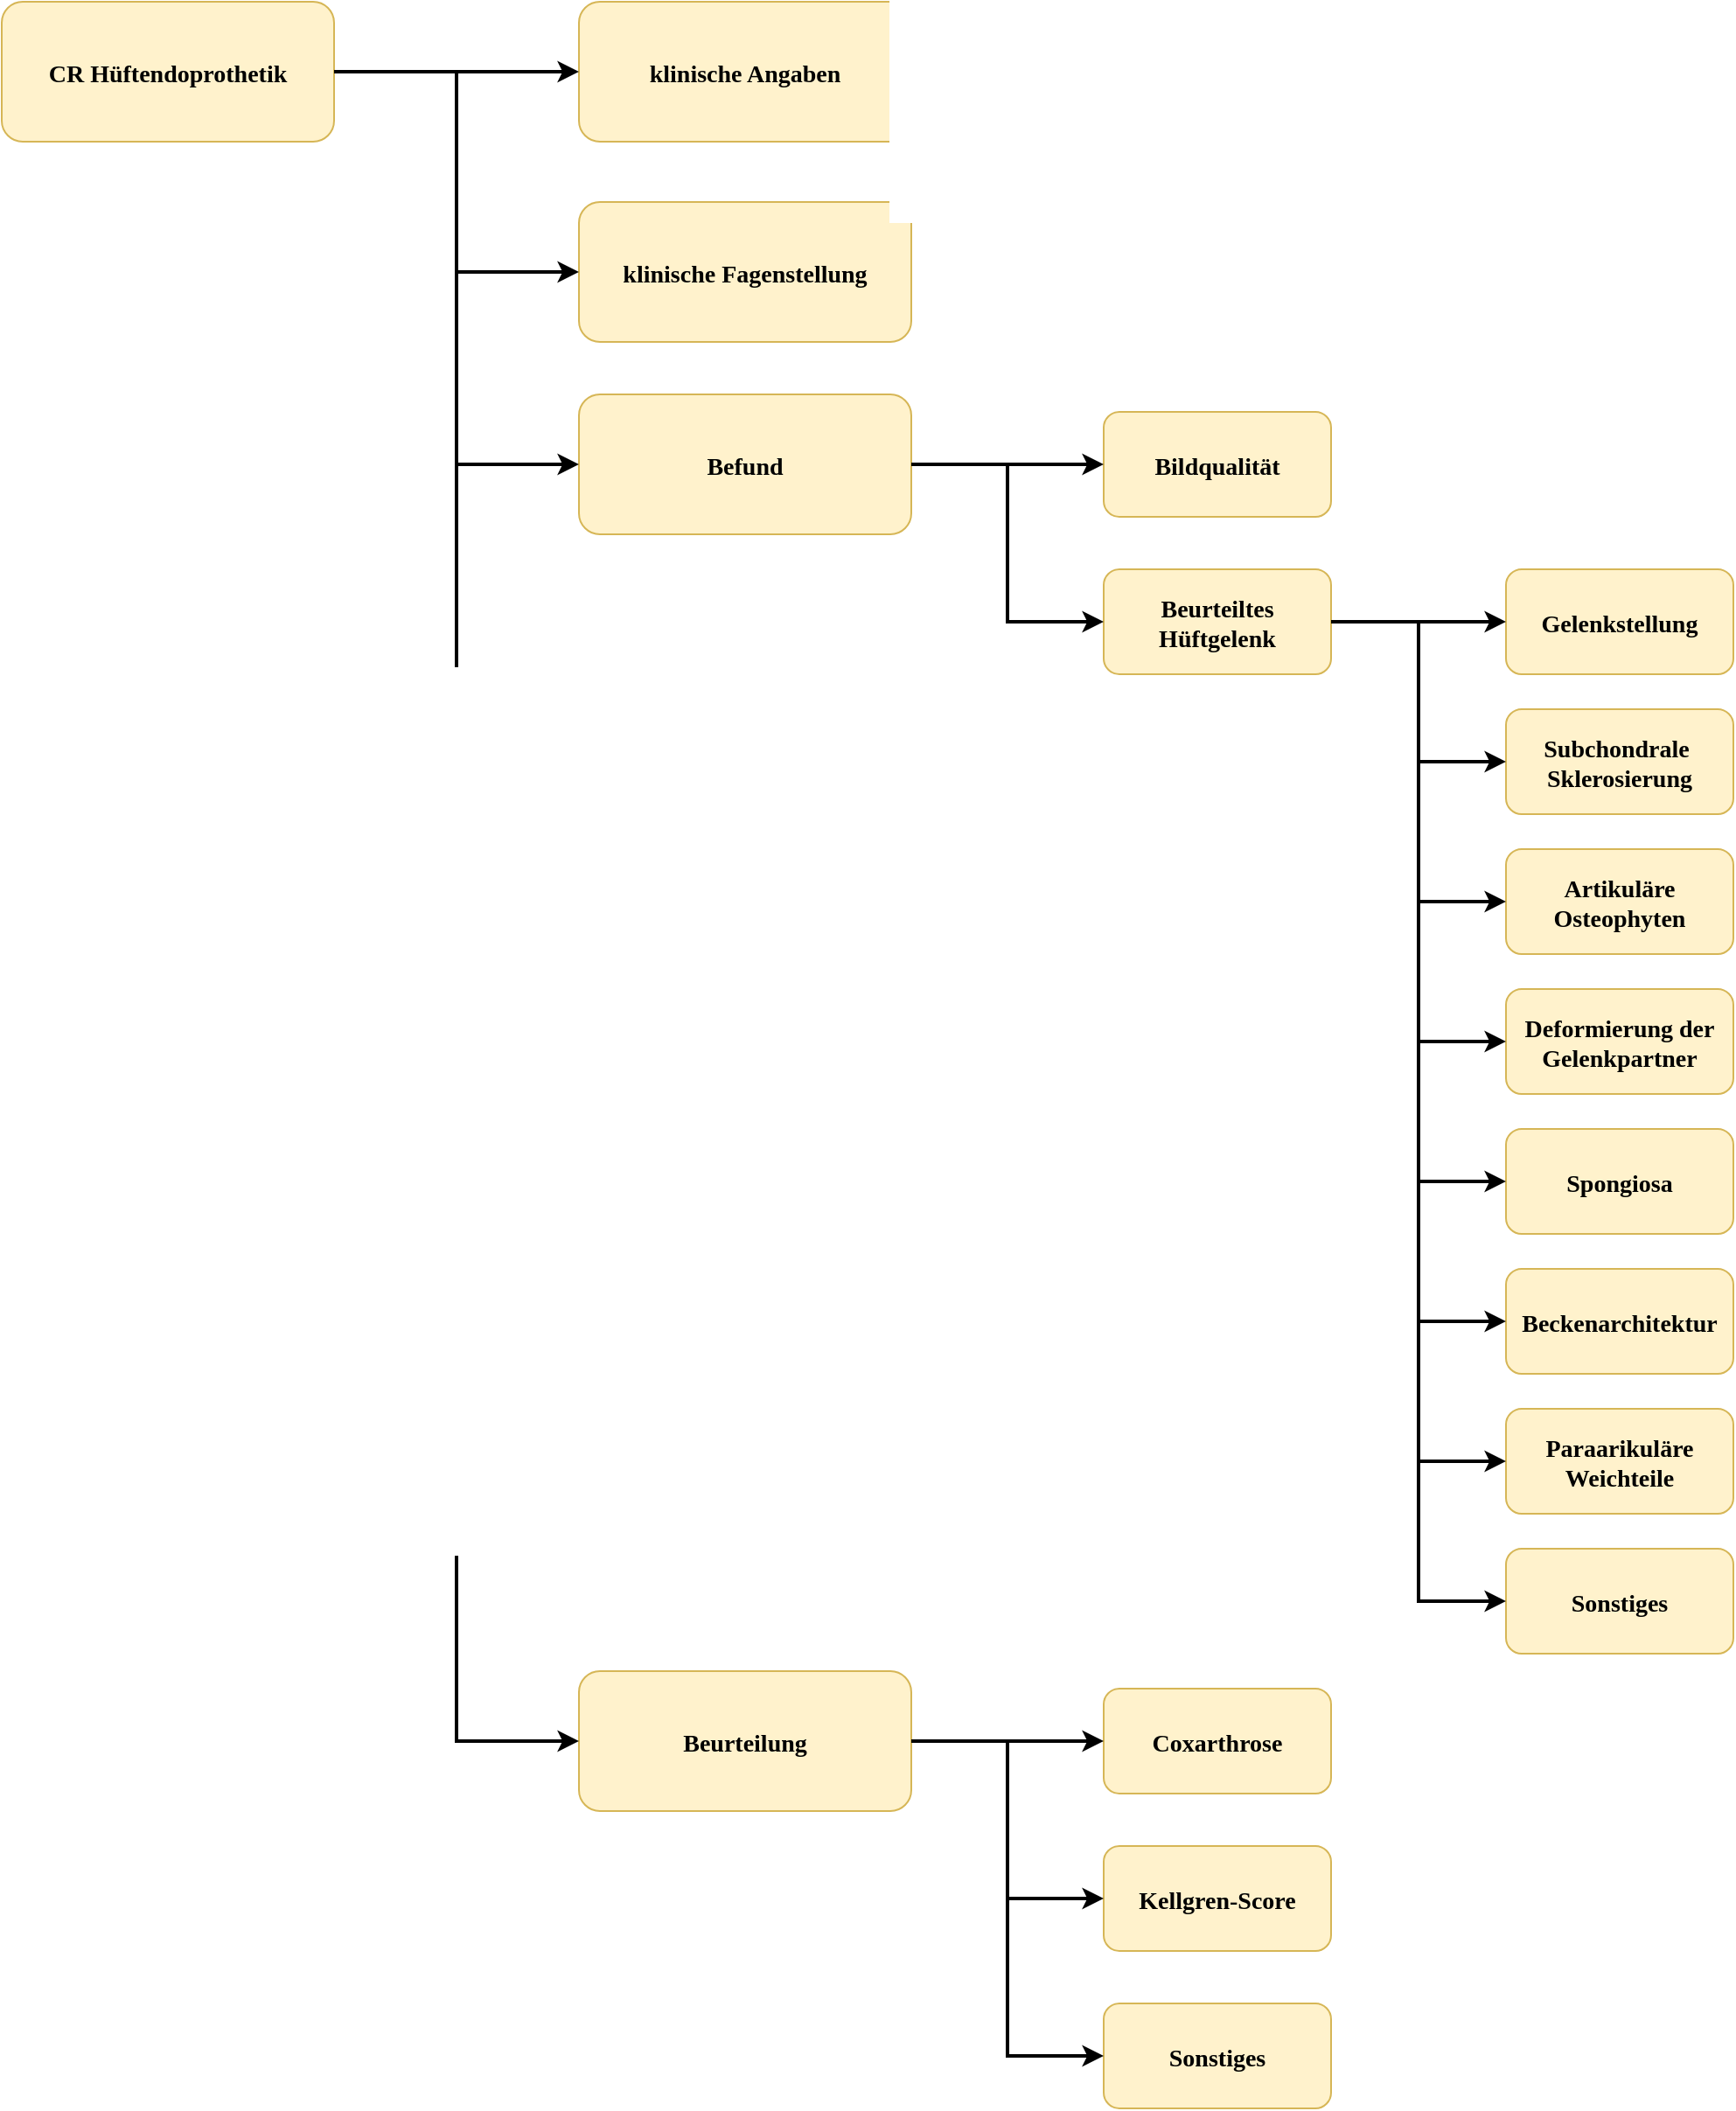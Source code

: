 <mxfile version="20.2.3" type="device"><diagram name="Page-1" id="2c0d36ab-eaac-3732-788b-9136903baeff"><mxGraphModel dx="1038" dy="641" grid="1" gridSize="10" guides="1" tooltips="1" connect="1" arrows="1" fold="1" page="1" pageScale="1.5" pageWidth="1169" pageHeight="827" background="none" math="0" shadow="0"><root><mxCell id="0"/><mxCell id="1" parent="0"/><mxCell id="2" value="CR Hüftendoprothetik" style="rounded=1;fillColor=#fff2cc;strokeColor=#d6b656;fontStyle=1;fontFamily=Tahoma;fontSize=14" parent="1" vertex="1"><mxGeometry x="30" y="30" width="190" height="80" as="geometry"/></mxCell><mxCell id="10" value="Befund" style="rounded=1;fillColor=#fff2cc;strokeColor=#d6b656;fontStyle=1;fontFamily=Tahoma;fontSize=14" parent="1" vertex="1"><mxGeometry x="360" y="254.5" width="190" height="80" as="geometry"/></mxCell><mxCell id="12" value="klinische Fagenstellung" style="rounded=1;fillColor=#fff2cc;strokeColor=#d6b656;fontStyle=1;fontFamily=Tahoma;fontSize=14" parent="1" vertex="1"><mxGeometry x="360.0" y="144.5" width="190" height="80" as="geometry"/></mxCell><mxCell id="13" value="klinische Angaben" style="rounded=1;fillColor=#fff2cc;strokeColor=#d6b656;fontStyle=1;fontFamily=Tahoma;fontSize=14" parent="1" vertex="1"><mxGeometry x="360" y="30" width="190" height="80" as="geometry"/></mxCell><mxCell id="41" value="Bildqualität" style="rounded=1;fillColor=#fff2cc;strokeColor=#d6b656;fontStyle=1;fontFamily=Tahoma;fontSize=14" parent="1" vertex="1"><mxGeometry x="660" y="264.5" width="130" height="60" as="geometry"/></mxCell><mxCell id="59" value="" style="edgeStyle=orthogonalEdgeStyle;elbow=vertical;strokeWidth=2;rounded=0;exitX=1;exitY=0.5;exitDx=0;exitDy=0;entryX=0;entryY=0.5;entryDx=0;entryDy=0;" parent="1" source="2" target="12" edge="1"><mxGeometry x="337" y="70" width="100" height="100" as="geometry"><mxPoint x="852.0" y="120" as="sourcePoint"/><mxPoint x="1457.0" y="190" as="targetPoint"/></mxGeometry></mxCell><mxCell id="61" value="" style="edgeStyle=elbowEdgeStyle;elbow=vertical;strokeWidth=2;rounded=0" parent="1" source="2" target="13" edge="1"><mxGeometry x="-33" y="-20" width="100" height="100" as="geometry"><mxPoint x="-33" y="80" as="sourcePoint"/><mxPoint x="67" y="-20" as="targetPoint"/></mxGeometry></mxCell><mxCell id="103" value="" style="edgeStyle=elbowEdgeStyle;elbow=vertical;strokeWidth=2;rounded=0" parent="1" source="10" target="41" edge="1"><mxGeometry x="-33" y="-90" width="100" height="100" as="geometry"><mxPoint x="-33" y="10" as="sourcePoint"/><mxPoint x="67" y="-90" as="targetPoint"/></mxGeometry></mxCell><mxCell id="J0fOTeR4roJzYgFDiyyy-125" value="" style="edgeStyle=orthogonalEdgeStyle;elbow=vertical;strokeWidth=2;rounded=0;exitX=1;exitY=0.5;exitDx=0;exitDy=0;entryX=0;entryY=0.5;entryDx=0;entryDy=0;" parent="1" source="2" target="10" edge="1"><mxGeometry x="337" y="70" width="100" height="100" as="geometry"><mxPoint x="852" y="124.5" as="sourcePoint"/><mxPoint x="1457" y="190" as="targetPoint"/></mxGeometry></mxCell><mxCell id="J0fOTeR4roJzYgFDiyyy-132" value="Beurteiltes&#10;Hüftgelenk" style="rounded=1;fillColor=#fff2cc;strokeColor=#d6b656;fontStyle=1;fontFamily=Tahoma;fontSize=14" parent="1" vertex="1"><mxGeometry x="660" y="354.5" width="130" height="60" as="geometry"/></mxCell><mxCell id="J0fOTeR4roJzYgFDiyyy-135" value="Gelenkstellung" style="rounded=1;fillColor=#fff2cc;strokeColor=#d6b656;fontStyle=1;fontFamily=Tahoma;fontSize=14" parent="1" vertex="1"><mxGeometry x="890" y="354.5" width="130" height="60" as="geometry"/></mxCell><mxCell id="J0fOTeR4roJzYgFDiyyy-136" value="" style="edgeStyle=orthogonalEdgeStyle;elbow=vertical;strokeWidth=2;rounded=0;exitX=1;exitY=0.5;exitDx=0;exitDy=0;entryX=0;entryY=0.5;entryDx=0;entryDy=0;" parent="1" source="J0fOTeR4roJzYgFDiyyy-132" target="J0fOTeR4roJzYgFDiyyy-135" edge="1"><mxGeometry x="-13" y="20" width="100" height="100" as="geometry"><mxPoint x="800" y="394.5" as="sourcePoint"/><mxPoint x="900" y="394.5" as="targetPoint"/></mxGeometry></mxCell><mxCell id="J0fOTeR4roJzYgFDiyyy-137" value="" style="edgeStyle=orthogonalEdgeStyle;elbow=vertical;strokeWidth=2;rounded=0;exitX=1;exitY=0.5;exitDx=0;exitDy=0;entryX=0;entryY=0.5;entryDx=0;entryDy=0;" parent="1" source="10" target="J0fOTeR4roJzYgFDiyyy-132" edge="1"><mxGeometry x="-23" y="-80" width="100" height="100" as="geometry"><mxPoint x="560" y="304.5" as="sourcePoint"/><mxPoint x="670" y="304.5" as="targetPoint"/></mxGeometry></mxCell><mxCell id="Ps2q85gBazc583Z8zYvS-110" value="Subchondrale &#10;Sklerosierung" style="rounded=1;fillColor=#fff2cc;strokeColor=#d6b656;fontStyle=1;fontFamily=Tahoma;fontSize=14" parent="1" vertex="1"><mxGeometry x="890" y="434.5" width="130" height="60" as="geometry"/></mxCell><mxCell id="Ps2q85gBazc583Z8zYvS-115" value="Artikuläre&#10;Osteophyten" style="rounded=1;fillColor=#fff2cc;strokeColor=#d6b656;fontStyle=1;fontFamily=Tahoma;fontSize=14" parent="1" vertex="1"><mxGeometry x="890" y="514.5" width="130" height="60" as="geometry"/></mxCell><mxCell id="Ps2q85gBazc583Z8zYvS-120" value="" style="edgeStyle=orthogonalEdgeStyle;elbow=vertical;strokeWidth=2;rounded=0;exitX=1;exitY=0.5;exitDx=0;exitDy=0;entryX=0;entryY=0.5;entryDx=0;entryDy=0;" parent="1" source="J0fOTeR4roJzYgFDiyyy-132" target="Ps2q85gBazc583Z8zYvS-110" edge="1"><mxGeometry x="-3" y="30" width="100" height="100" as="geometry"><mxPoint x="800" y="394.5" as="sourcePoint"/><mxPoint x="900" y="464.5" as="targetPoint"/></mxGeometry></mxCell><mxCell id="Ps2q85gBazc583Z8zYvS-121" value="" style="edgeStyle=orthogonalEdgeStyle;elbow=vertical;strokeWidth=2;rounded=0;exitX=1;exitY=0.5;exitDx=0;exitDy=0;entryX=0;entryY=0.5;entryDx=0;entryDy=0;" parent="1" source="J0fOTeR4roJzYgFDiyyy-132" target="Ps2q85gBazc583Z8zYvS-115" edge="1"><mxGeometry x="7" y="40" width="100" height="100" as="geometry"><mxPoint x="810" y="404.5" as="sourcePoint"/><mxPoint x="910" y="474.5" as="targetPoint"/></mxGeometry></mxCell><mxCell id="Ps2q85gBazc583Z8zYvS-122" value="Deformierung der&#10;Gelenkpartner" style="rounded=1;fillColor=#fff2cc;strokeColor=#d6b656;fontStyle=1;fontFamily=Tahoma;fontSize=14" parent="1" vertex="1"><mxGeometry x="890" y="594.5" width="130" height="60" as="geometry"/></mxCell><mxCell id="Ps2q85gBazc583Z8zYvS-127" value="" style="edgeStyle=orthogonalEdgeStyle;elbow=vertical;strokeWidth=2;rounded=0;exitX=1;exitY=0.5;exitDx=0;exitDy=0;entryX=0;entryY=0.5;entryDx=0;entryDy=0;" parent="1" source="J0fOTeR4roJzYgFDiyyy-132" target="Ps2q85gBazc583Z8zYvS-122" edge="1"><mxGeometry x="17" y="50" width="100" height="100" as="geometry"><mxPoint x="800" y="394.5" as="sourcePoint"/><mxPoint x="900" y="764.5" as="targetPoint"/></mxGeometry></mxCell><mxCell id="Ps2q85gBazc583Z8zYvS-128" value="Spongiosa" style="rounded=1;fillColor=#fff2cc;strokeColor=#d6b656;fontStyle=1;fontFamily=Tahoma;fontSize=14" parent="1" vertex="1"><mxGeometry x="890" y="674.5" width="130" height="60" as="geometry"/></mxCell><mxCell id="Ps2q85gBazc583Z8zYvS-133" value="" style="edgeStyle=orthogonalEdgeStyle;elbow=vertical;strokeWidth=2;rounded=0;exitX=1;exitY=0.5;exitDx=0;exitDy=0;entryX=0;entryY=0.5;entryDx=0;entryDy=0;" parent="1" source="J0fOTeR4roJzYgFDiyyy-132" target="Ps2q85gBazc583Z8zYvS-128" edge="1"><mxGeometry x="27" y="60" width="100" height="100" as="geometry"><mxPoint x="800" y="394.5" as="sourcePoint"/><mxPoint x="900" y="914.5" as="targetPoint"/></mxGeometry></mxCell><mxCell id="Ps2q85gBazc583Z8zYvS-134" value="Beckenarchitektur" style="rounded=1;fillColor=#fff2cc;strokeColor=#d6b656;fontStyle=1;fontFamily=Tahoma;fontSize=14" parent="1" vertex="1"><mxGeometry x="890" y="754.5" width="130" height="60" as="geometry"/></mxCell><mxCell id="Ps2q85gBazc583Z8zYvS-139" value="" style="edgeStyle=orthogonalEdgeStyle;elbow=vertical;strokeWidth=2;rounded=0;exitX=1;exitY=0.5;exitDx=0;exitDy=0;entryX=0;entryY=0.5;entryDx=0;entryDy=0;" parent="1" source="J0fOTeR4roJzYgFDiyyy-132" target="Ps2q85gBazc583Z8zYvS-134" edge="1"><mxGeometry x="37" y="70" width="100" height="100" as="geometry"><mxPoint x="800" y="394.5" as="sourcePoint"/><mxPoint x="900" y="1064.5" as="targetPoint"/></mxGeometry></mxCell><mxCell id="Ps2q85gBazc583Z8zYvS-140" value="Paraarikuläre&#10;Weichteile" style="rounded=1;fillColor=#fff2cc;strokeColor=#d6b656;fontStyle=1;fontFamily=Tahoma;fontSize=14" parent="1" vertex="1"><mxGeometry x="890" y="834.5" width="130" height="60" as="geometry"/></mxCell><mxCell id="Ps2q85gBazc583Z8zYvS-145" value="" style="edgeStyle=orthogonalEdgeStyle;elbow=vertical;strokeWidth=2;rounded=0;exitX=1;exitY=0.5;exitDx=0;exitDy=0;entryX=0;entryY=0.5;entryDx=0;entryDy=0;" parent="1" source="J0fOTeR4roJzYgFDiyyy-132" target="Ps2q85gBazc583Z8zYvS-140" edge="1"><mxGeometry x="47" y="80" width="100" height="100" as="geometry"><mxPoint x="800" y="394.5" as="sourcePoint"/><mxPoint x="900" y="1214.5" as="targetPoint"/></mxGeometry></mxCell><mxCell id="Ps2q85gBazc583Z8zYvS-147" value="Beurteilung" style="rounded=1;fillColor=#fff2cc;strokeColor=#d6b656;fontStyle=1;fontFamily=Tahoma;fontSize=14" parent="1" vertex="1"><mxGeometry x="360" y="984.5" width="190" height="80" as="geometry"/></mxCell><mxCell id="Ps2q85gBazc583Z8zYvS-148" value="" style="edgeStyle=orthogonalEdgeStyle;elbow=vertical;strokeWidth=2;rounded=0;exitX=1;exitY=0.5;exitDx=0;exitDy=0;entryX=0;entryY=0.5;entryDx=0;entryDy=0;" parent="1" source="2" target="Ps2q85gBazc583Z8zYvS-147" edge="1"><mxGeometry x="347" y="80" width="100" height="100" as="geometry"><mxPoint x="230" y="80" as="sourcePoint"/><mxPoint x="390" y="674.5" as="targetPoint"/></mxGeometry></mxCell><mxCell id="Ps2q85gBazc583Z8zYvS-149" value="Coxarthrose" style="rounded=1;fillColor=#fff2cc;strokeColor=#d6b656;fontStyle=1;fontFamily=Tahoma;fontSize=14" parent="1" vertex="1"><mxGeometry x="660" y="994.5" width="130" height="60" as="geometry"/></mxCell><mxCell id="Ps2q85gBazc583Z8zYvS-150" value="" style="edgeStyle=orthogonalEdgeStyle;elbow=vertical;strokeWidth=2;rounded=0;exitX=1;exitY=0.5;exitDx=0;exitDy=0;entryX=0;entryY=0.5;entryDx=0;entryDy=0;" parent="1" source="Ps2q85gBazc583Z8zYvS-147" target="Ps2q85gBazc583Z8zYvS-149" edge="1"><mxGeometry x="7" y="350" width="100" height="100" as="geometry"><mxPoint x="1030" y="774.5" as="sourcePoint"/><mxPoint x="1120" y="774.5" as="targetPoint"/></mxGeometry></mxCell><mxCell id="Ps2q85gBazc583Z8zYvS-153" value="Kellgren-Score" style="rounded=1;fillColor=#fff2cc;strokeColor=#d6b656;fontStyle=1;fontFamily=Tahoma;fontSize=14" parent="1" vertex="1"><mxGeometry x="660" y="1084.5" width="130" height="60" as="geometry"/></mxCell><mxCell id="Ps2q85gBazc583Z8zYvS-156" value="" style="edgeStyle=orthogonalEdgeStyle;elbow=vertical;strokeWidth=2;rounded=0;exitX=1;exitY=0.5;exitDx=0;exitDy=0;entryX=0;entryY=0.5;entryDx=0;entryDy=0;" parent="1" source="Ps2q85gBazc583Z8zYvS-147" target="Ps2q85gBazc583Z8zYvS-153" edge="1"><mxGeometry x="17" y="360" width="100" height="100" as="geometry"><mxPoint x="560" y="1034.5" as="sourcePoint"/><mxPoint x="670" y="1034.5" as="targetPoint"/></mxGeometry></mxCell><mxCell id="Ps2q85gBazc583Z8zYvS-157" value="Sonstiges" style="rounded=1;fillColor=#fff2cc;strokeColor=#d6b656;fontStyle=1;fontFamily=Tahoma;fontSize=14" parent="1" vertex="1"><mxGeometry x="660" y="1174.5" width="130" height="60" as="geometry"/></mxCell><mxCell id="Ps2q85gBazc583Z8zYvS-158" value="" style="edgeStyle=orthogonalEdgeStyle;elbow=vertical;strokeWidth=2;rounded=0;exitX=1;exitY=0.5;exitDx=0;exitDy=0;entryX=0;entryY=0.5;entryDx=0;entryDy=0;" parent="1" source="Ps2q85gBazc583Z8zYvS-147" target="Ps2q85gBazc583Z8zYvS-157" edge="1"><mxGeometry x="27" y="370" width="100" height="100" as="geometry"><mxPoint x="560" y="1034.5" as="sourcePoint"/><mxPoint x="670" y="1124.5" as="targetPoint"/></mxGeometry></mxCell><mxCell id="Zpy1FcZiQJDJcec0mXV5-103" value="Sonstiges" style="rounded=1;fillColor=#fff2cc;strokeColor=#d6b656;fontStyle=1;fontFamily=Tahoma;fontSize=14" parent="1" vertex="1"><mxGeometry x="890" y="914.5" width="130" height="60" as="geometry"/></mxCell><mxCell id="Zpy1FcZiQJDJcec0mXV5-108" value="" style="edgeStyle=orthogonalEdgeStyle;elbow=vertical;strokeWidth=2;rounded=0;entryX=0;entryY=0.5;entryDx=0;entryDy=0;exitX=1;exitY=0.5;exitDx=0;exitDy=0;" parent="1" source="J0fOTeR4roJzYgFDiyyy-132" target="Zpy1FcZiQJDJcec0mXV5-103" edge="1"><mxGeometry x="57" y="90" width="100" height="100" as="geometry"><mxPoint x="790" y="384.5" as="sourcePoint"/><mxPoint x="900" y="1364.5" as="targetPoint"/></mxGeometry></mxCell></root></mxGraphModel></diagram></mxfile>